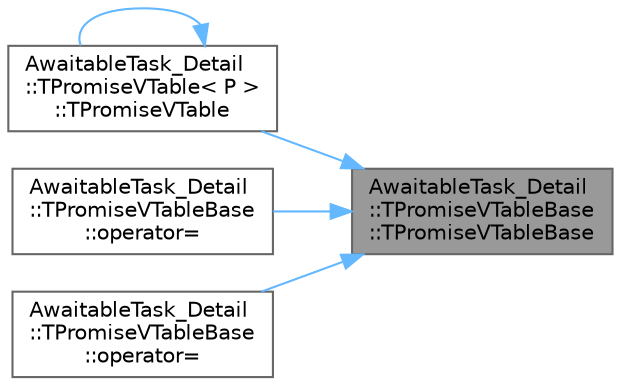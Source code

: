 digraph "AwaitableTask_Detail::TPromiseVTableBase::TPromiseVTableBase"
{
 // INTERACTIVE_SVG=YES
 // LATEX_PDF_SIZE
  bgcolor="transparent";
  edge [fontname=Helvetica,fontsize=10,labelfontname=Helvetica,labelfontsize=10];
  node [fontname=Helvetica,fontsize=10,shape=box,height=0.2,width=0.4];
  rankdir="RL";
  Node1 [id="Node000001",label="AwaitableTask_Detail\l::TPromiseVTableBase\l::TPromiseVTableBase",height=0.2,width=0.4,color="gray40", fillcolor="grey60", style="filled", fontcolor="black",tooltip=" "];
  Node1 -> Node2 [id="edge1_Node000001_Node000002",dir="back",color="steelblue1",style="solid",tooltip=" "];
  Node2 [id="Node000002",label="AwaitableTask_Detail\l::TPromiseVTable\< P \>\l::TPromiseVTable",height=0.2,width=0.4,color="grey40", fillcolor="white", style="filled",URL="$df/d0a/classAwaitableTask__Detail_1_1TPromiseVTable.html#a629813392e16923d3f31c7a008e491eb",tooltip=" "];
  Node2 -> Node2 [id="edge2_Node000002_Node000002",dir="back",color="steelblue1",style="solid",tooltip=" "];
  Node1 -> Node3 [id="edge3_Node000001_Node000003",dir="back",color="steelblue1",style="solid",tooltip=" "];
  Node3 [id="Node000003",label="AwaitableTask_Detail\l::TPromiseVTableBase\l::operator=",height=0.2,width=0.4,color="grey40", fillcolor="white", style="filled",URL="$d4/d2b/classAwaitableTask__Detail_1_1TPromiseVTableBase.html#ab2a259e0210861016f6962e7bc5886bb",tooltip=" "];
  Node1 -> Node4 [id="edge4_Node000001_Node000004",dir="back",color="steelblue1",style="solid",tooltip=" "];
  Node4 [id="Node000004",label="AwaitableTask_Detail\l::TPromiseVTableBase\l::operator=",height=0.2,width=0.4,color="grey40", fillcolor="white", style="filled",URL="$d4/d2b/classAwaitableTask__Detail_1_1TPromiseVTableBase.html#a2ee9278394a318e4a99b99376f62efee",tooltip=" "];
}
